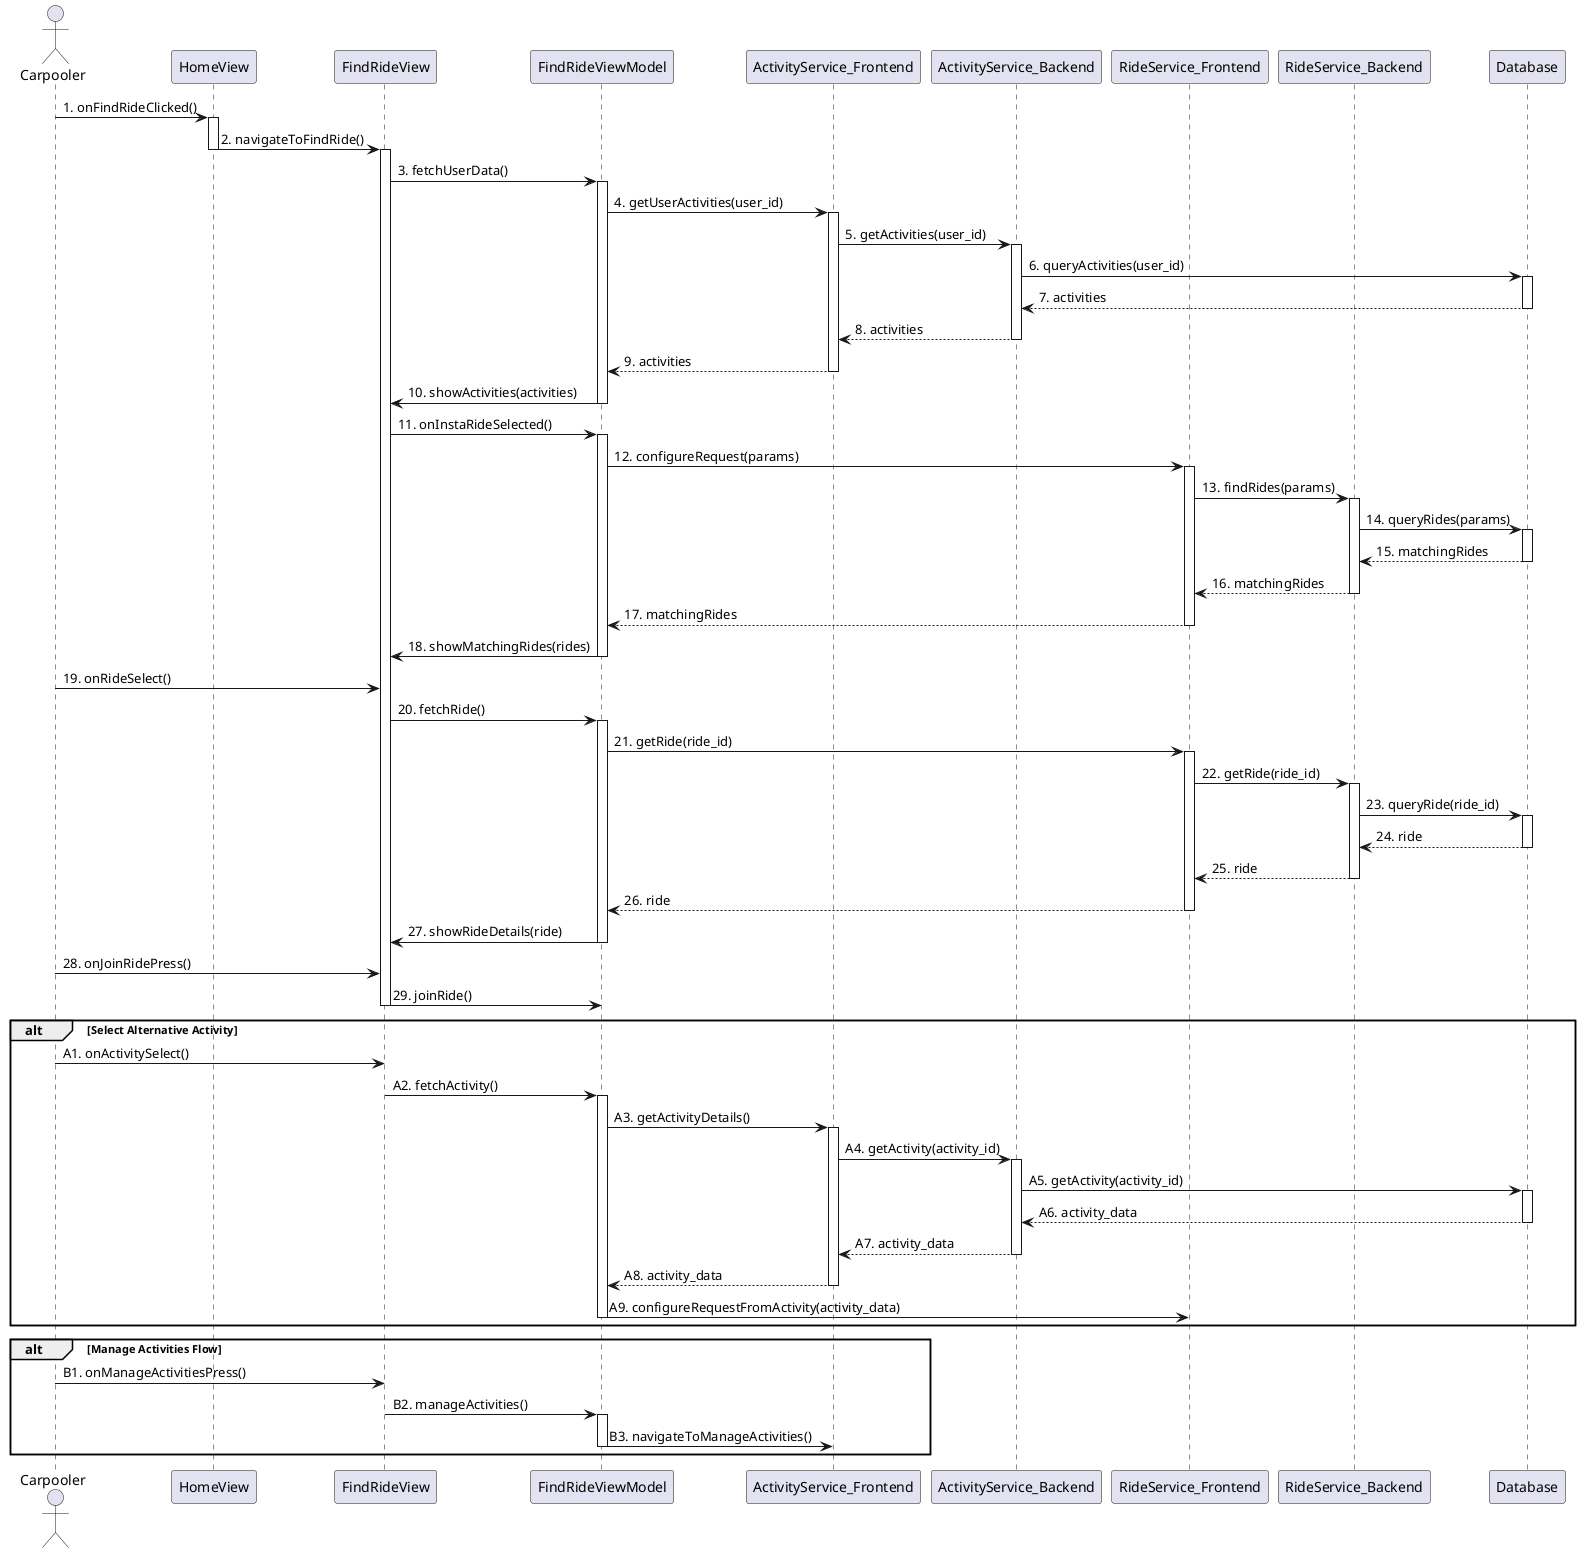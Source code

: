 @startuml
actor Carpooler
participant "HomeView" as HomeView
participant "FindRideView" as FindRideView
participant "FindRideViewModel" as VM
participant "ActivityService_Frontend" as ActSrv_F
participant "ActivityService_Backend" as ActSrv_B
participant "RideService_Frontend" as RideSrv_F
participant "RideService_Backend" as RideSrv_B
participant "Database" as DB

Carpooler -> HomeView: 1. onFindRideClicked()
activate HomeView
HomeView -> FindRideView: 2. navigateToFindRide()
deactivate HomeView
activate FindRideView
FindRideView -> VM: 3. fetchUserData()
activate VM

box "Main Course of Events"
  VM -> ActSrv_F: 4. getUserActivities(user_id)
  activate ActSrv_F

  ActSrv_F -> ActSrv_B: 5. getActivities(user_id)
  activate ActSrv_B
  ActSrv_B -> DB: 6. queryActivities(user_id)
  activate DB
  DB --> ActSrv_B: 7. activities
  deactivate DB
  ActSrv_B --> ActSrv_F: 8. activities
  deactivate ActSrv_B

  ActSrv_F --> VM: 9. activities
  deactivate ActSrv_F

  VM -> FindRideView: 10. showActivities(activities)
  deactivate VM
end box

box "Main Course (Insta‑Ride Selection → Show Matches)"
  FindRideView -> VM: 11. onInstaRideSelected()
  activate VM

  VM -> RideSrv_F: 12. configureRequest(params)
  activate RideSrv_F

  RideSrv_F -> RideSrv_B: 13. findRides(params)
  activate RideSrv_B
  RideSrv_B -> DB: 14. queryRides(params)
  activate DB
  DB --> RideSrv_B: 15. matchingRides
  deactivate DB
  RideSrv_B --> RideSrv_F: 16. matchingRides
  deactivate RideSrv_B

  RideSrv_F --> VM: 17. matchingRides
  deactivate RideSrv_F

  VM -> FindRideView: 18. showMatchingRides(rides)
  deactivate VM
end box

box "Main Course (Ride Details → Join)"
  Carpooler -> FindRideView: 19. onRideSelect()
  FindRideView -> VM: 20. fetchRide()
  activate VM
  VM -> RideSrv_F: 21. getRide(ride_id)
  activate RideSrv_F

  RideSrv_F -> RideSrv_B: 22. getRide(ride_id)
  activate RideSrv_B
  RideSrv_B -> DB: 23. queryRide(ride_id)
  activate DB
  DB --> RideSrv_B: 24. ride
  deactivate DB
  RideSrv_B --> RideSrv_F: 25. ride
  deactivate RideSrv_B

  RideSrv_F --> VM: 26. ride
  deactivate RideSrv_F
  VM -> FindRideView: 27. showRideDetails(ride)
  deactivate VM

  Carpooler -> FindRideView: 28. onJoinRidePress()
  FindRideView -> VM: 29. joinRide()
  deactivate FindRideView
end box

alt Select Alternative Activity
  box "Alternative: Choose Activity"
    Carpooler -> FindRideView: A1. onActivitySelect()
    FindRideView -> VM: A2. fetchActivity()
    activate VM
    
    VM -> ActSrv_F: A3. getActivityDetails()
    activate ActSrv_F
    
    ActSrv_F -> ActSrv_B: A4. getActivity(activity_id)
    activate ActSrv_B
    
    ActSrv_B -> DB: A5. getActivity(activity_id)
    activate DB
    DB --> ActSrv_B: A6. activity_data
    deactivate DB
    
    ActSrv_B --> ActSrv_F: A7. activity_data
    deactivate ActSrv_B
    
    ActSrv_F --> VM: A8. activity_data
    deactivate ActSrv_F
    
    VM -> RideSrv_F: A9. configureRequestFromActivity(activity_data)
    deactivate VM
  end box
end

alt Manage Activities Flow
  box "Alternative: Manage Activities"
    Carpooler -> FindRideView: B1. onManageActivitiesPress()
    FindRideView -> VM: B2. manageActivities()
    activate VM
    VM -> ActSrv_F: B3. navigateToManageActivities()
    deactivate VM
  end box
end

@enduml
